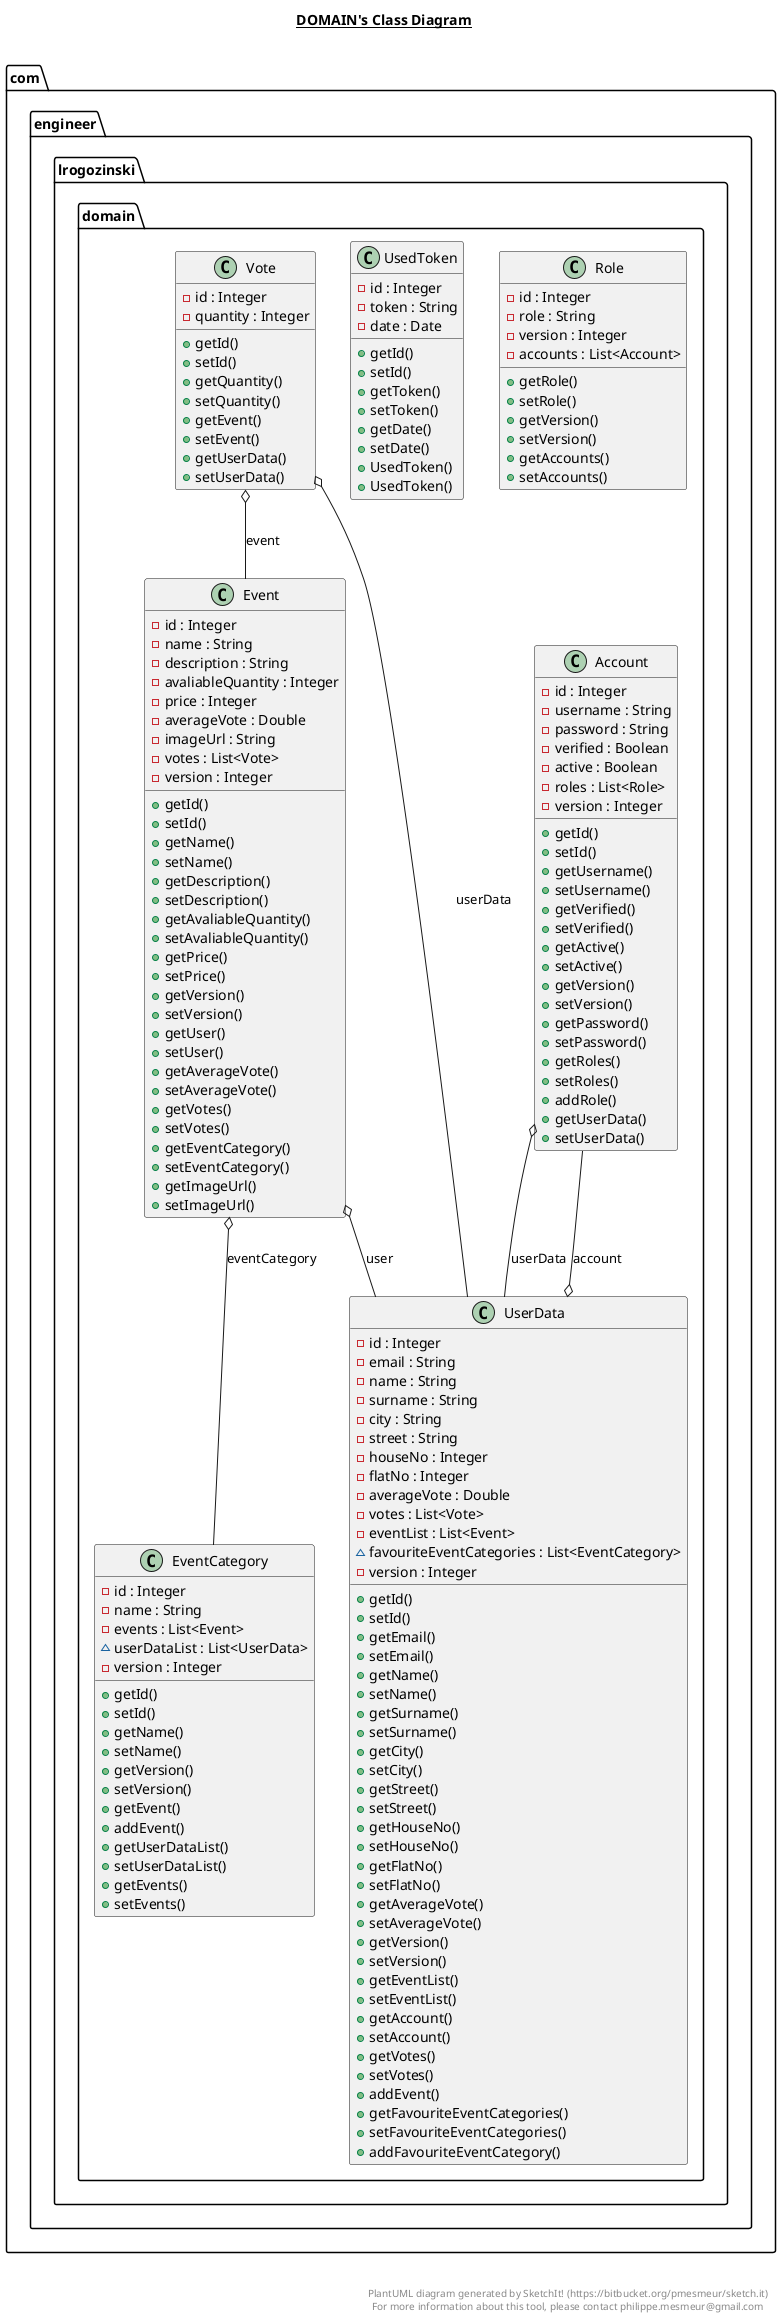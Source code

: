 @startuml

title __DOMAIN's Class Diagram__\n

  package com.engineer.lrogozinski {
    package com.engineer.lrogozinski.domain {
      class Account {
          - id : Integer
          - username : String
          - password : String
          - verified : Boolean
          - active : Boolean
          - roles : List<Role>
          - version : Integer
          + getId()
          + setId()
          + getUsername()
          + setUsername()
          + getVerified()
          + setVerified()
          + getActive()
          + setActive()
          + getVersion()
          + setVersion()
          + getPassword()
          + setPassword()
          + getRoles()
          + setRoles()
          + addRole()
          + getUserData()
          + setUserData()
      }
    }
  }
  

  package com.engineer.lrogozinski {
    package com.engineer.lrogozinski.domain {
      class Event {
          - id : Integer
          - name : String
          - description : String
          - avaliableQuantity : Integer
          - price : Integer
          - averageVote : Double
          - imageUrl : String
          - votes : List<Vote>
          - version : Integer
          + getId()
          + setId()
          + getName()
          + setName()
          + getDescription()
          + setDescription()
          + getAvaliableQuantity()
          + setAvaliableQuantity()
          + getPrice()
          + setPrice()
          + getVersion()
          + setVersion()
          + getUser()
          + setUser()
          + getAverageVote()
          + setAverageVote()
          + getVotes()
          + setVotes()
          + getEventCategory()
          + setEventCategory()
          + getImageUrl()
          + setImageUrl()
      }
    }
  }
  

  package com.engineer.lrogozinski {
    package com.engineer.lrogozinski.domain {
      class EventCategory {
          - id : Integer
          - name : String
          - events : List<Event>
          ~ userDataList : List<UserData>
          - version : Integer
          + getId()
          + setId()
          + getName()
          + setName()
          + getVersion()
          + setVersion()
          + getEvent()
          + addEvent()
          + getUserDataList()
          + setUserDataList()
          + getEvents()
          + setEvents()
      }
    }
  }
  

  package com.engineer.lrogozinski {
    package com.engineer.lrogozinski.domain {
      class Role {
          - id : Integer
          - role : String
          - version : Integer
          - accounts : List<Account>
          + getRole()
          + setRole()
          + getVersion()
          + setVersion()
          + getAccounts()
          + setAccounts()
      }
    }
  }
  

  package com.engineer.lrogozinski {
    package com.engineer.lrogozinski.domain {
      class UsedToken {
          - id : Integer
          - token : String
          - date : Date
          + getId()
          + setId()
          + getToken()
          + setToken()
          + getDate()
          + setDate()
          + UsedToken()
          + UsedToken()
      }
    }
  }
  

  package com.engineer.lrogozinski {
    package com.engineer.lrogozinski.domain {
      class UserData {
          - id : Integer
          - email : String
          - name : String
          - surname : String
          - city : String
          - street : String
          - houseNo : Integer
          - flatNo : Integer
          - averageVote : Double
          - votes : List<Vote>
          - eventList : List<Event>
          ~ favouriteEventCategories : List<EventCategory>
          - version : Integer
          + getId()
          + setId()
          + getEmail()
          + setEmail()
          + getName()
          + setName()
          + getSurname()
          + setSurname()
          + getCity()
          + setCity()
          + getStreet()
          + setStreet()
          + getHouseNo()
          + setHouseNo()
          + getFlatNo()
          + setFlatNo()
          + getAverageVote()
          + setAverageVote()
          + getVersion()
          + setVersion()
          + getEventList()
          + setEventList()
          + getAccount()
          + setAccount()
          + getVotes()
          + setVotes()
          + addEvent()
          + getFavouriteEventCategories()
          + setFavouriteEventCategories()
          + addFavouriteEventCategory()
      }
    }
  }
  

  package com.engineer.lrogozinski {
    package com.engineer.lrogozinski.domain {
      class Vote {
          - id : Integer
          - quantity : Integer
          + getId()
          + setId()
          + getQuantity()
          + setQuantity()
          + getEvent()
          + setEvent()
          + getUserData()
          + setUserData()
      }
    }
  }
  

  Account o-- UserData : userData
  Event o-- EventCategory : eventCategory
  Event o-- UserData : user
  UserData o-- Account : account
  Vote o-- Event : event
  Vote o-- UserData : userData


right footer


PlantUML diagram generated by SketchIt! (https://bitbucket.org/pmesmeur/sketch.it)
For more information about this tool, please contact philippe.mesmeur@gmail.com
endfooter

@enduml
